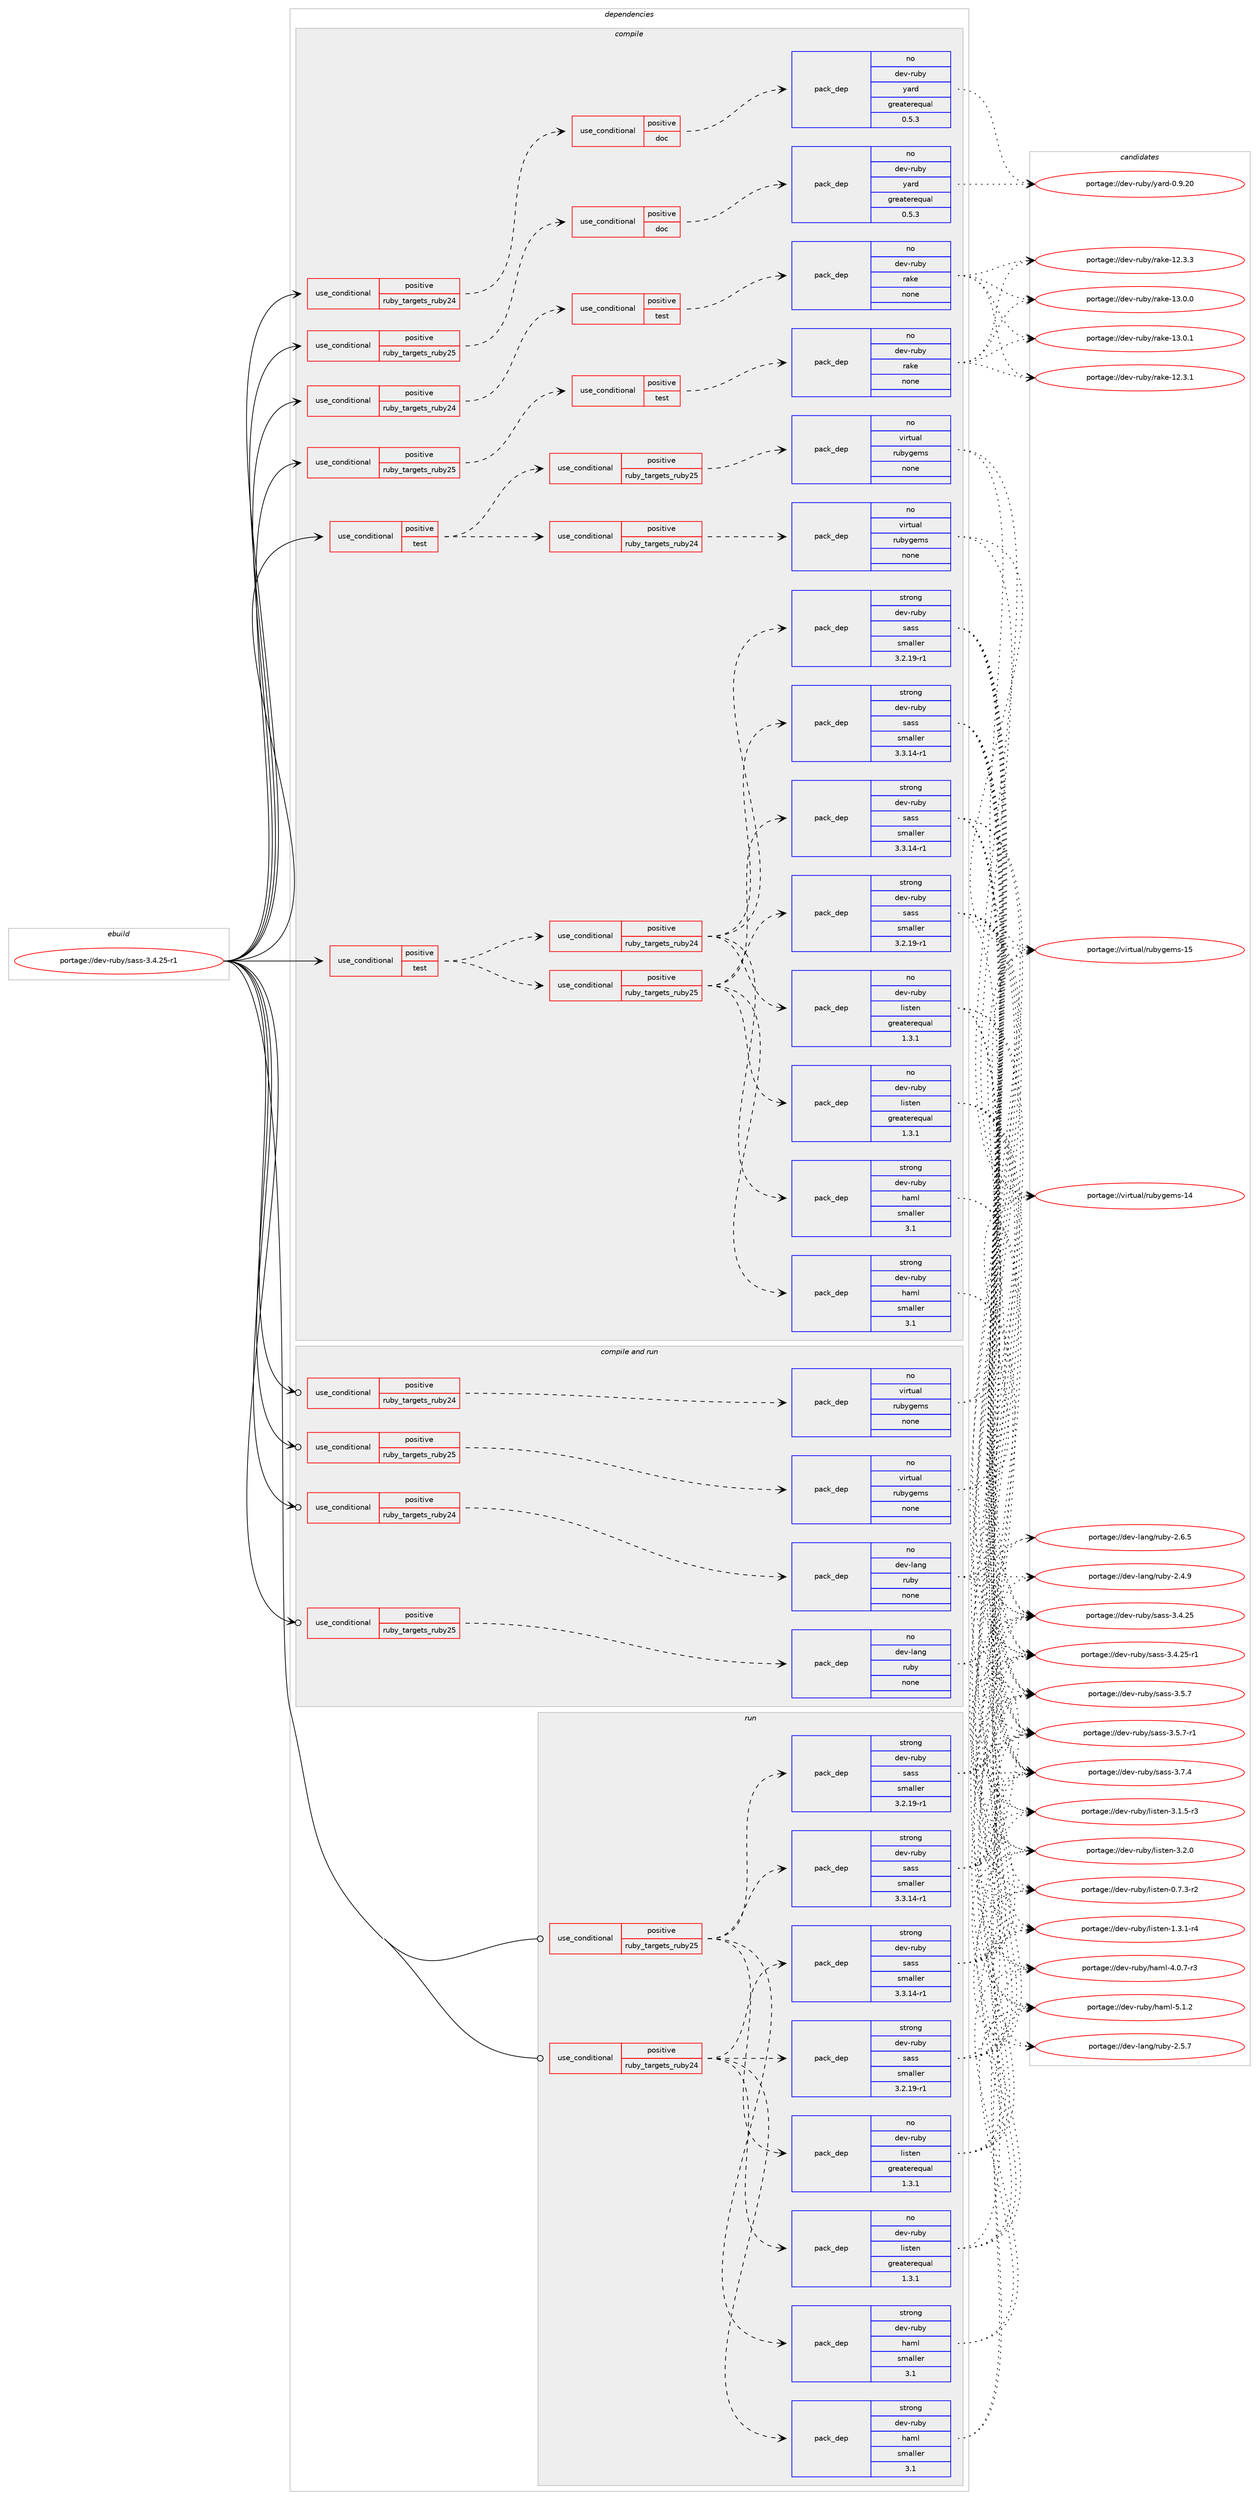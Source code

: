 digraph prolog {

# *************
# Graph options
# *************

newrank=true;
concentrate=true;
compound=true;
graph [rankdir=LR,fontname=Helvetica,fontsize=10,ranksep=1.5];#, ranksep=2.5, nodesep=0.2];
edge  [arrowhead=vee];
node  [fontname=Helvetica,fontsize=10];

# **********
# The ebuild
# **********

subgraph cluster_leftcol {
color=gray;
rank=same;
label=<<i>ebuild</i>>;
id [label="portage://dev-ruby/sass-3.4.25-r1", color=red, width=4, href="../dev-ruby/sass-3.4.25-r1.svg"];
}

# ****************
# The dependencies
# ****************

subgraph cluster_midcol {
color=gray;
label=<<i>dependencies</i>>;
subgraph cluster_compile {
fillcolor="#eeeeee";
style=filled;
label=<<i>compile</i>>;
subgraph cond65658 {
dependency248316 [label=<<TABLE BORDER="0" CELLBORDER="1" CELLSPACING="0" CELLPADDING="4"><TR><TD ROWSPAN="3" CELLPADDING="10">use_conditional</TD></TR><TR><TD>positive</TD></TR><TR><TD>ruby_targets_ruby24</TD></TR></TABLE>>, shape=none, color=red];
subgraph cond65659 {
dependency248317 [label=<<TABLE BORDER="0" CELLBORDER="1" CELLSPACING="0" CELLPADDING="4"><TR><TD ROWSPAN="3" CELLPADDING="10">use_conditional</TD></TR><TR><TD>positive</TD></TR><TR><TD>doc</TD></TR></TABLE>>, shape=none, color=red];
subgraph pack179103 {
dependency248318 [label=<<TABLE BORDER="0" CELLBORDER="1" CELLSPACING="0" CELLPADDING="4" WIDTH="220"><TR><TD ROWSPAN="6" CELLPADDING="30">pack_dep</TD></TR><TR><TD WIDTH="110">no</TD></TR><TR><TD>dev-ruby</TD></TR><TR><TD>yard</TD></TR><TR><TD>greaterequal</TD></TR><TR><TD>0.5.3</TD></TR></TABLE>>, shape=none, color=blue];
}
dependency248317:e -> dependency248318:w [weight=20,style="dashed",arrowhead="vee"];
}
dependency248316:e -> dependency248317:w [weight=20,style="dashed",arrowhead="vee"];
}
id:e -> dependency248316:w [weight=20,style="solid",arrowhead="vee"];
subgraph cond65660 {
dependency248319 [label=<<TABLE BORDER="0" CELLBORDER="1" CELLSPACING="0" CELLPADDING="4"><TR><TD ROWSPAN="3" CELLPADDING="10">use_conditional</TD></TR><TR><TD>positive</TD></TR><TR><TD>ruby_targets_ruby24</TD></TR></TABLE>>, shape=none, color=red];
subgraph cond65661 {
dependency248320 [label=<<TABLE BORDER="0" CELLBORDER="1" CELLSPACING="0" CELLPADDING="4"><TR><TD ROWSPAN="3" CELLPADDING="10">use_conditional</TD></TR><TR><TD>positive</TD></TR><TR><TD>test</TD></TR></TABLE>>, shape=none, color=red];
subgraph pack179104 {
dependency248321 [label=<<TABLE BORDER="0" CELLBORDER="1" CELLSPACING="0" CELLPADDING="4" WIDTH="220"><TR><TD ROWSPAN="6" CELLPADDING="30">pack_dep</TD></TR><TR><TD WIDTH="110">no</TD></TR><TR><TD>dev-ruby</TD></TR><TR><TD>rake</TD></TR><TR><TD>none</TD></TR><TR><TD></TD></TR></TABLE>>, shape=none, color=blue];
}
dependency248320:e -> dependency248321:w [weight=20,style="dashed",arrowhead="vee"];
}
dependency248319:e -> dependency248320:w [weight=20,style="dashed",arrowhead="vee"];
}
id:e -> dependency248319:w [weight=20,style="solid",arrowhead="vee"];
subgraph cond65662 {
dependency248322 [label=<<TABLE BORDER="0" CELLBORDER="1" CELLSPACING="0" CELLPADDING="4"><TR><TD ROWSPAN="3" CELLPADDING="10">use_conditional</TD></TR><TR><TD>positive</TD></TR><TR><TD>ruby_targets_ruby25</TD></TR></TABLE>>, shape=none, color=red];
subgraph cond65663 {
dependency248323 [label=<<TABLE BORDER="0" CELLBORDER="1" CELLSPACING="0" CELLPADDING="4"><TR><TD ROWSPAN="3" CELLPADDING="10">use_conditional</TD></TR><TR><TD>positive</TD></TR><TR><TD>doc</TD></TR></TABLE>>, shape=none, color=red];
subgraph pack179105 {
dependency248324 [label=<<TABLE BORDER="0" CELLBORDER="1" CELLSPACING="0" CELLPADDING="4" WIDTH="220"><TR><TD ROWSPAN="6" CELLPADDING="30">pack_dep</TD></TR><TR><TD WIDTH="110">no</TD></TR><TR><TD>dev-ruby</TD></TR><TR><TD>yard</TD></TR><TR><TD>greaterequal</TD></TR><TR><TD>0.5.3</TD></TR></TABLE>>, shape=none, color=blue];
}
dependency248323:e -> dependency248324:w [weight=20,style="dashed",arrowhead="vee"];
}
dependency248322:e -> dependency248323:w [weight=20,style="dashed",arrowhead="vee"];
}
id:e -> dependency248322:w [weight=20,style="solid",arrowhead="vee"];
subgraph cond65664 {
dependency248325 [label=<<TABLE BORDER="0" CELLBORDER="1" CELLSPACING="0" CELLPADDING="4"><TR><TD ROWSPAN="3" CELLPADDING="10">use_conditional</TD></TR><TR><TD>positive</TD></TR><TR><TD>ruby_targets_ruby25</TD></TR></TABLE>>, shape=none, color=red];
subgraph cond65665 {
dependency248326 [label=<<TABLE BORDER="0" CELLBORDER="1" CELLSPACING="0" CELLPADDING="4"><TR><TD ROWSPAN="3" CELLPADDING="10">use_conditional</TD></TR><TR><TD>positive</TD></TR><TR><TD>test</TD></TR></TABLE>>, shape=none, color=red];
subgraph pack179106 {
dependency248327 [label=<<TABLE BORDER="0" CELLBORDER="1" CELLSPACING="0" CELLPADDING="4" WIDTH="220"><TR><TD ROWSPAN="6" CELLPADDING="30">pack_dep</TD></TR><TR><TD WIDTH="110">no</TD></TR><TR><TD>dev-ruby</TD></TR><TR><TD>rake</TD></TR><TR><TD>none</TD></TR><TR><TD></TD></TR></TABLE>>, shape=none, color=blue];
}
dependency248326:e -> dependency248327:w [weight=20,style="dashed",arrowhead="vee"];
}
dependency248325:e -> dependency248326:w [weight=20,style="dashed",arrowhead="vee"];
}
id:e -> dependency248325:w [weight=20,style="solid",arrowhead="vee"];
subgraph cond65666 {
dependency248328 [label=<<TABLE BORDER="0" CELLBORDER="1" CELLSPACING="0" CELLPADDING="4"><TR><TD ROWSPAN="3" CELLPADDING="10">use_conditional</TD></TR><TR><TD>positive</TD></TR><TR><TD>test</TD></TR></TABLE>>, shape=none, color=red];
subgraph cond65667 {
dependency248329 [label=<<TABLE BORDER="0" CELLBORDER="1" CELLSPACING="0" CELLPADDING="4"><TR><TD ROWSPAN="3" CELLPADDING="10">use_conditional</TD></TR><TR><TD>positive</TD></TR><TR><TD>ruby_targets_ruby24</TD></TR></TABLE>>, shape=none, color=red];
subgraph pack179107 {
dependency248330 [label=<<TABLE BORDER="0" CELLBORDER="1" CELLSPACING="0" CELLPADDING="4" WIDTH="220"><TR><TD ROWSPAN="6" CELLPADDING="30">pack_dep</TD></TR><TR><TD WIDTH="110">no</TD></TR><TR><TD>dev-ruby</TD></TR><TR><TD>listen</TD></TR><TR><TD>greaterequal</TD></TR><TR><TD>1.3.1</TD></TR></TABLE>>, shape=none, color=blue];
}
dependency248329:e -> dependency248330:w [weight=20,style="dashed",arrowhead="vee"];
subgraph pack179108 {
dependency248331 [label=<<TABLE BORDER="0" CELLBORDER="1" CELLSPACING="0" CELLPADDING="4" WIDTH="220"><TR><TD ROWSPAN="6" CELLPADDING="30">pack_dep</TD></TR><TR><TD WIDTH="110">strong</TD></TR><TR><TD>dev-ruby</TD></TR><TR><TD>haml</TD></TR><TR><TD>smaller</TD></TR><TR><TD>3.1</TD></TR></TABLE>>, shape=none, color=blue];
}
dependency248329:e -> dependency248331:w [weight=20,style="dashed",arrowhead="vee"];
subgraph pack179109 {
dependency248332 [label=<<TABLE BORDER="0" CELLBORDER="1" CELLSPACING="0" CELLPADDING="4" WIDTH="220"><TR><TD ROWSPAN="6" CELLPADDING="30">pack_dep</TD></TR><TR><TD WIDTH="110">strong</TD></TR><TR><TD>dev-ruby</TD></TR><TR><TD>sass</TD></TR><TR><TD>smaller</TD></TR><TR><TD>3.2.19-r1</TD></TR></TABLE>>, shape=none, color=blue];
}
dependency248329:e -> dependency248332:w [weight=20,style="dashed",arrowhead="vee"];
subgraph pack179110 {
dependency248333 [label=<<TABLE BORDER="0" CELLBORDER="1" CELLSPACING="0" CELLPADDING="4" WIDTH="220"><TR><TD ROWSPAN="6" CELLPADDING="30">pack_dep</TD></TR><TR><TD WIDTH="110">strong</TD></TR><TR><TD>dev-ruby</TD></TR><TR><TD>sass</TD></TR><TR><TD>smaller</TD></TR><TR><TD>3.3.14-r1</TD></TR></TABLE>>, shape=none, color=blue];
}
dependency248329:e -> dependency248333:w [weight=20,style="dashed",arrowhead="vee"];
}
dependency248328:e -> dependency248329:w [weight=20,style="dashed",arrowhead="vee"];
subgraph cond65668 {
dependency248334 [label=<<TABLE BORDER="0" CELLBORDER="1" CELLSPACING="0" CELLPADDING="4"><TR><TD ROWSPAN="3" CELLPADDING="10">use_conditional</TD></TR><TR><TD>positive</TD></TR><TR><TD>ruby_targets_ruby25</TD></TR></TABLE>>, shape=none, color=red];
subgraph pack179111 {
dependency248335 [label=<<TABLE BORDER="0" CELLBORDER="1" CELLSPACING="0" CELLPADDING="4" WIDTH="220"><TR><TD ROWSPAN="6" CELLPADDING="30">pack_dep</TD></TR><TR><TD WIDTH="110">no</TD></TR><TR><TD>dev-ruby</TD></TR><TR><TD>listen</TD></TR><TR><TD>greaterequal</TD></TR><TR><TD>1.3.1</TD></TR></TABLE>>, shape=none, color=blue];
}
dependency248334:e -> dependency248335:w [weight=20,style="dashed",arrowhead="vee"];
subgraph pack179112 {
dependency248336 [label=<<TABLE BORDER="0" CELLBORDER="1" CELLSPACING="0" CELLPADDING="4" WIDTH="220"><TR><TD ROWSPAN="6" CELLPADDING="30">pack_dep</TD></TR><TR><TD WIDTH="110">strong</TD></TR><TR><TD>dev-ruby</TD></TR><TR><TD>haml</TD></TR><TR><TD>smaller</TD></TR><TR><TD>3.1</TD></TR></TABLE>>, shape=none, color=blue];
}
dependency248334:e -> dependency248336:w [weight=20,style="dashed",arrowhead="vee"];
subgraph pack179113 {
dependency248337 [label=<<TABLE BORDER="0" CELLBORDER="1" CELLSPACING="0" CELLPADDING="4" WIDTH="220"><TR><TD ROWSPAN="6" CELLPADDING="30">pack_dep</TD></TR><TR><TD WIDTH="110">strong</TD></TR><TR><TD>dev-ruby</TD></TR><TR><TD>sass</TD></TR><TR><TD>smaller</TD></TR><TR><TD>3.2.19-r1</TD></TR></TABLE>>, shape=none, color=blue];
}
dependency248334:e -> dependency248337:w [weight=20,style="dashed",arrowhead="vee"];
subgraph pack179114 {
dependency248338 [label=<<TABLE BORDER="0" CELLBORDER="1" CELLSPACING="0" CELLPADDING="4" WIDTH="220"><TR><TD ROWSPAN="6" CELLPADDING="30">pack_dep</TD></TR><TR><TD WIDTH="110">strong</TD></TR><TR><TD>dev-ruby</TD></TR><TR><TD>sass</TD></TR><TR><TD>smaller</TD></TR><TR><TD>3.3.14-r1</TD></TR></TABLE>>, shape=none, color=blue];
}
dependency248334:e -> dependency248338:w [weight=20,style="dashed",arrowhead="vee"];
}
dependency248328:e -> dependency248334:w [weight=20,style="dashed",arrowhead="vee"];
}
id:e -> dependency248328:w [weight=20,style="solid",arrowhead="vee"];
subgraph cond65669 {
dependency248339 [label=<<TABLE BORDER="0" CELLBORDER="1" CELLSPACING="0" CELLPADDING="4"><TR><TD ROWSPAN="3" CELLPADDING="10">use_conditional</TD></TR><TR><TD>positive</TD></TR><TR><TD>test</TD></TR></TABLE>>, shape=none, color=red];
subgraph cond65670 {
dependency248340 [label=<<TABLE BORDER="0" CELLBORDER="1" CELLSPACING="0" CELLPADDING="4"><TR><TD ROWSPAN="3" CELLPADDING="10">use_conditional</TD></TR><TR><TD>positive</TD></TR><TR><TD>ruby_targets_ruby24</TD></TR></TABLE>>, shape=none, color=red];
subgraph pack179115 {
dependency248341 [label=<<TABLE BORDER="0" CELLBORDER="1" CELLSPACING="0" CELLPADDING="4" WIDTH="220"><TR><TD ROWSPAN="6" CELLPADDING="30">pack_dep</TD></TR><TR><TD WIDTH="110">no</TD></TR><TR><TD>virtual</TD></TR><TR><TD>rubygems</TD></TR><TR><TD>none</TD></TR><TR><TD></TD></TR></TABLE>>, shape=none, color=blue];
}
dependency248340:e -> dependency248341:w [weight=20,style="dashed",arrowhead="vee"];
}
dependency248339:e -> dependency248340:w [weight=20,style="dashed",arrowhead="vee"];
subgraph cond65671 {
dependency248342 [label=<<TABLE BORDER="0" CELLBORDER="1" CELLSPACING="0" CELLPADDING="4"><TR><TD ROWSPAN="3" CELLPADDING="10">use_conditional</TD></TR><TR><TD>positive</TD></TR><TR><TD>ruby_targets_ruby25</TD></TR></TABLE>>, shape=none, color=red];
subgraph pack179116 {
dependency248343 [label=<<TABLE BORDER="0" CELLBORDER="1" CELLSPACING="0" CELLPADDING="4" WIDTH="220"><TR><TD ROWSPAN="6" CELLPADDING="30">pack_dep</TD></TR><TR><TD WIDTH="110">no</TD></TR><TR><TD>virtual</TD></TR><TR><TD>rubygems</TD></TR><TR><TD>none</TD></TR><TR><TD></TD></TR></TABLE>>, shape=none, color=blue];
}
dependency248342:e -> dependency248343:w [weight=20,style="dashed",arrowhead="vee"];
}
dependency248339:e -> dependency248342:w [weight=20,style="dashed",arrowhead="vee"];
}
id:e -> dependency248339:w [weight=20,style="solid",arrowhead="vee"];
}
subgraph cluster_compileandrun {
fillcolor="#eeeeee";
style=filled;
label=<<i>compile and run</i>>;
subgraph cond65672 {
dependency248344 [label=<<TABLE BORDER="0" CELLBORDER="1" CELLSPACING="0" CELLPADDING="4"><TR><TD ROWSPAN="3" CELLPADDING="10">use_conditional</TD></TR><TR><TD>positive</TD></TR><TR><TD>ruby_targets_ruby24</TD></TR></TABLE>>, shape=none, color=red];
subgraph pack179117 {
dependency248345 [label=<<TABLE BORDER="0" CELLBORDER="1" CELLSPACING="0" CELLPADDING="4" WIDTH="220"><TR><TD ROWSPAN="6" CELLPADDING="30">pack_dep</TD></TR><TR><TD WIDTH="110">no</TD></TR><TR><TD>dev-lang</TD></TR><TR><TD>ruby</TD></TR><TR><TD>none</TD></TR><TR><TD></TD></TR></TABLE>>, shape=none, color=blue];
}
dependency248344:e -> dependency248345:w [weight=20,style="dashed",arrowhead="vee"];
}
id:e -> dependency248344:w [weight=20,style="solid",arrowhead="odotvee"];
subgraph cond65673 {
dependency248346 [label=<<TABLE BORDER="0" CELLBORDER="1" CELLSPACING="0" CELLPADDING="4"><TR><TD ROWSPAN="3" CELLPADDING="10">use_conditional</TD></TR><TR><TD>positive</TD></TR><TR><TD>ruby_targets_ruby24</TD></TR></TABLE>>, shape=none, color=red];
subgraph pack179118 {
dependency248347 [label=<<TABLE BORDER="0" CELLBORDER="1" CELLSPACING="0" CELLPADDING="4" WIDTH="220"><TR><TD ROWSPAN="6" CELLPADDING="30">pack_dep</TD></TR><TR><TD WIDTH="110">no</TD></TR><TR><TD>virtual</TD></TR><TR><TD>rubygems</TD></TR><TR><TD>none</TD></TR><TR><TD></TD></TR></TABLE>>, shape=none, color=blue];
}
dependency248346:e -> dependency248347:w [weight=20,style="dashed",arrowhead="vee"];
}
id:e -> dependency248346:w [weight=20,style="solid",arrowhead="odotvee"];
subgraph cond65674 {
dependency248348 [label=<<TABLE BORDER="0" CELLBORDER="1" CELLSPACING="0" CELLPADDING="4"><TR><TD ROWSPAN="3" CELLPADDING="10">use_conditional</TD></TR><TR><TD>positive</TD></TR><TR><TD>ruby_targets_ruby25</TD></TR></TABLE>>, shape=none, color=red];
subgraph pack179119 {
dependency248349 [label=<<TABLE BORDER="0" CELLBORDER="1" CELLSPACING="0" CELLPADDING="4" WIDTH="220"><TR><TD ROWSPAN="6" CELLPADDING="30">pack_dep</TD></TR><TR><TD WIDTH="110">no</TD></TR><TR><TD>dev-lang</TD></TR><TR><TD>ruby</TD></TR><TR><TD>none</TD></TR><TR><TD></TD></TR></TABLE>>, shape=none, color=blue];
}
dependency248348:e -> dependency248349:w [weight=20,style="dashed",arrowhead="vee"];
}
id:e -> dependency248348:w [weight=20,style="solid",arrowhead="odotvee"];
subgraph cond65675 {
dependency248350 [label=<<TABLE BORDER="0" CELLBORDER="1" CELLSPACING="0" CELLPADDING="4"><TR><TD ROWSPAN="3" CELLPADDING="10">use_conditional</TD></TR><TR><TD>positive</TD></TR><TR><TD>ruby_targets_ruby25</TD></TR></TABLE>>, shape=none, color=red];
subgraph pack179120 {
dependency248351 [label=<<TABLE BORDER="0" CELLBORDER="1" CELLSPACING="0" CELLPADDING="4" WIDTH="220"><TR><TD ROWSPAN="6" CELLPADDING="30">pack_dep</TD></TR><TR><TD WIDTH="110">no</TD></TR><TR><TD>virtual</TD></TR><TR><TD>rubygems</TD></TR><TR><TD>none</TD></TR><TR><TD></TD></TR></TABLE>>, shape=none, color=blue];
}
dependency248350:e -> dependency248351:w [weight=20,style="dashed",arrowhead="vee"];
}
id:e -> dependency248350:w [weight=20,style="solid",arrowhead="odotvee"];
}
subgraph cluster_run {
fillcolor="#eeeeee";
style=filled;
label=<<i>run</i>>;
subgraph cond65676 {
dependency248352 [label=<<TABLE BORDER="0" CELLBORDER="1" CELLSPACING="0" CELLPADDING="4"><TR><TD ROWSPAN="3" CELLPADDING="10">use_conditional</TD></TR><TR><TD>positive</TD></TR><TR><TD>ruby_targets_ruby24</TD></TR></TABLE>>, shape=none, color=red];
subgraph pack179121 {
dependency248353 [label=<<TABLE BORDER="0" CELLBORDER="1" CELLSPACING="0" CELLPADDING="4" WIDTH="220"><TR><TD ROWSPAN="6" CELLPADDING="30">pack_dep</TD></TR><TR><TD WIDTH="110">no</TD></TR><TR><TD>dev-ruby</TD></TR><TR><TD>listen</TD></TR><TR><TD>greaterequal</TD></TR><TR><TD>1.3.1</TD></TR></TABLE>>, shape=none, color=blue];
}
dependency248352:e -> dependency248353:w [weight=20,style="dashed",arrowhead="vee"];
subgraph pack179122 {
dependency248354 [label=<<TABLE BORDER="0" CELLBORDER="1" CELLSPACING="0" CELLPADDING="4" WIDTH="220"><TR><TD ROWSPAN="6" CELLPADDING="30">pack_dep</TD></TR><TR><TD WIDTH="110">strong</TD></TR><TR><TD>dev-ruby</TD></TR><TR><TD>haml</TD></TR><TR><TD>smaller</TD></TR><TR><TD>3.1</TD></TR></TABLE>>, shape=none, color=blue];
}
dependency248352:e -> dependency248354:w [weight=20,style="dashed",arrowhead="vee"];
subgraph pack179123 {
dependency248355 [label=<<TABLE BORDER="0" CELLBORDER="1" CELLSPACING="0" CELLPADDING="4" WIDTH="220"><TR><TD ROWSPAN="6" CELLPADDING="30">pack_dep</TD></TR><TR><TD WIDTH="110">strong</TD></TR><TR><TD>dev-ruby</TD></TR><TR><TD>sass</TD></TR><TR><TD>smaller</TD></TR><TR><TD>3.2.19-r1</TD></TR></TABLE>>, shape=none, color=blue];
}
dependency248352:e -> dependency248355:w [weight=20,style="dashed",arrowhead="vee"];
subgraph pack179124 {
dependency248356 [label=<<TABLE BORDER="0" CELLBORDER="1" CELLSPACING="0" CELLPADDING="4" WIDTH="220"><TR><TD ROWSPAN="6" CELLPADDING="30">pack_dep</TD></TR><TR><TD WIDTH="110">strong</TD></TR><TR><TD>dev-ruby</TD></TR><TR><TD>sass</TD></TR><TR><TD>smaller</TD></TR><TR><TD>3.3.14-r1</TD></TR></TABLE>>, shape=none, color=blue];
}
dependency248352:e -> dependency248356:w [weight=20,style="dashed",arrowhead="vee"];
}
id:e -> dependency248352:w [weight=20,style="solid",arrowhead="odot"];
subgraph cond65677 {
dependency248357 [label=<<TABLE BORDER="0" CELLBORDER="1" CELLSPACING="0" CELLPADDING="4"><TR><TD ROWSPAN="3" CELLPADDING="10">use_conditional</TD></TR><TR><TD>positive</TD></TR><TR><TD>ruby_targets_ruby25</TD></TR></TABLE>>, shape=none, color=red];
subgraph pack179125 {
dependency248358 [label=<<TABLE BORDER="0" CELLBORDER="1" CELLSPACING="0" CELLPADDING="4" WIDTH="220"><TR><TD ROWSPAN="6" CELLPADDING="30">pack_dep</TD></TR><TR><TD WIDTH="110">no</TD></TR><TR><TD>dev-ruby</TD></TR><TR><TD>listen</TD></TR><TR><TD>greaterequal</TD></TR><TR><TD>1.3.1</TD></TR></TABLE>>, shape=none, color=blue];
}
dependency248357:e -> dependency248358:w [weight=20,style="dashed",arrowhead="vee"];
subgraph pack179126 {
dependency248359 [label=<<TABLE BORDER="0" CELLBORDER="1" CELLSPACING="0" CELLPADDING="4" WIDTH="220"><TR><TD ROWSPAN="6" CELLPADDING="30">pack_dep</TD></TR><TR><TD WIDTH="110">strong</TD></TR><TR><TD>dev-ruby</TD></TR><TR><TD>haml</TD></TR><TR><TD>smaller</TD></TR><TR><TD>3.1</TD></TR></TABLE>>, shape=none, color=blue];
}
dependency248357:e -> dependency248359:w [weight=20,style="dashed",arrowhead="vee"];
subgraph pack179127 {
dependency248360 [label=<<TABLE BORDER="0" CELLBORDER="1" CELLSPACING="0" CELLPADDING="4" WIDTH="220"><TR><TD ROWSPAN="6" CELLPADDING="30">pack_dep</TD></TR><TR><TD WIDTH="110">strong</TD></TR><TR><TD>dev-ruby</TD></TR><TR><TD>sass</TD></TR><TR><TD>smaller</TD></TR><TR><TD>3.2.19-r1</TD></TR></TABLE>>, shape=none, color=blue];
}
dependency248357:e -> dependency248360:w [weight=20,style="dashed",arrowhead="vee"];
subgraph pack179128 {
dependency248361 [label=<<TABLE BORDER="0" CELLBORDER="1" CELLSPACING="0" CELLPADDING="4" WIDTH="220"><TR><TD ROWSPAN="6" CELLPADDING="30">pack_dep</TD></TR><TR><TD WIDTH="110">strong</TD></TR><TR><TD>dev-ruby</TD></TR><TR><TD>sass</TD></TR><TR><TD>smaller</TD></TR><TR><TD>3.3.14-r1</TD></TR></TABLE>>, shape=none, color=blue];
}
dependency248357:e -> dependency248361:w [weight=20,style="dashed",arrowhead="vee"];
}
id:e -> dependency248357:w [weight=20,style="solid",arrowhead="odot"];
}
}

# **************
# The candidates
# **************

subgraph cluster_choices {
rank=same;
color=gray;
label=<<i>candidates</i>>;

subgraph choice179103 {
color=black;
nodesep=1;
choiceportage1001011184511411798121471219711410045484657465048 [label="portage://dev-ruby/yard-0.9.20", color=red, width=4,href="../dev-ruby/yard-0.9.20.svg"];
dependency248318:e -> choiceportage1001011184511411798121471219711410045484657465048:w [style=dotted,weight="100"];
}
subgraph choice179104 {
color=black;
nodesep=1;
choiceportage1001011184511411798121471149710710145495046514649 [label="portage://dev-ruby/rake-12.3.1", color=red, width=4,href="../dev-ruby/rake-12.3.1.svg"];
choiceportage1001011184511411798121471149710710145495046514651 [label="portage://dev-ruby/rake-12.3.3", color=red, width=4,href="../dev-ruby/rake-12.3.3.svg"];
choiceportage1001011184511411798121471149710710145495146484648 [label="portage://dev-ruby/rake-13.0.0", color=red, width=4,href="../dev-ruby/rake-13.0.0.svg"];
choiceportage1001011184511411798121471149710710145495146484649 [label="portage://dev-ruby/rake-13.0.1", color=red, width=4,href="../dev-ruby/rake-13.0.1.svg"];
dependency248321:e -> choiceportage1001011184511411798121471149710710145495046514649:w [style=dotted,weight="100"];
dependency248321:e -> choiceportage1001011184511411798121471149710710145495046514651:w [style=dotted,weight="100"];
dependency248321:e -> choiceportage1001011184511411798121471149710710145495146484648:w [style=dotted,weight="100"];
dependency248321:e -> choiceportage1001011184511411798121471149710710145495146484649:w [style=dotted,weight="100"];
}
subgraph choice179105 {
color=black;
nodesep=1;
choiceportage1001011184511411798121471219711410045484657465048 [label="portage://dev-ruby/yard-0.9.20", color=red, width=4,href="../dev-ruby/yard-0.9.20.svg"];
dependency248324:e -> choiceportage1001011184511411798121471219711410045484657465048:w [style=dotted,weight="100"];
}
subgraph choice179106 {
color=black;
nodesep=1;
choiceportage1001011184511411798121471149710710145495046514649 [label="portage://dev-ruby/rake-12.3.1", color=red, width=4,href="../dev-ruby/rake-12.3.1.svg"];
choiceportage1001011184511411798121471149710710145495046514651 [label="portage://dev-ruby/rake-12.3.3", color=red, width=4,href="../dev-ruby/rake-12.3.3.svg"];
choiceportage1001011184511411798121471149710710145495146484648 [label="portage://dev-ruby/rake-13.0.0", color=red, width=4,href="../dev-ruby/rake-13.0.0.svg"];
choiceportage1001011184511411798121471149710710145495146484649 [label="portage://dev-ruby/rake-13.0.1", color=red, width=4,href="../dev-ruby/rake-13.0.1.svg"];
dependency248327:e -> choiceportage1001011184511411798121471149710710145495046514649:w [style=dotted,weight="100"];
dependency248327:e -> choiceportage1001011184511411798121471149710710145495046514651:w [style=dotted,weight="100"];
dependency248327:e -> choiceportage1001011184511411798121471149710710145495146484648:w [style=dotted,weight="100"];
dependency248327:e -> choiceportage1001011184511411798121471149710710145495146484649:w [style=dotted,weight="100"];
}
subgraph choice179107 {
color=black;
nodesep=1;
choiceportage1001011184511411798121471081051151161011104548465546514511450 [label="portage://dev-ruby/listen-0.7.3-r2", color=red, width=4,href="../dev-ruby/listen-0.7.3-r2.svg"];
choiceportage1001011184511411798121471081051151161011104549465146494511452 [label="portage://dev-ruby/listen-1.3.1-r4", color=red, width=4,href="../dev-ruby/listen-1.3.1-r4.svg"];
choiceportage1001011184511411798121471081051151161011104551464946534511451 [label="portage://dev-ruby/listen-3.1.5-r3", color=red, width=4,href="../dev-ruby/listen-3.1.5-r3.svg"];
choiceportage100101118451141179812147108105115116101110455146504648 [label="portage://dev-ruby/listen-3.2.0", color=red, width=4,href="../dev-ruby/listen-3.2.0.svg"];
dependency248330:e -> choiceportage1001011184511411798121471081051151161011104548465546514511450:w [style=dotted,weight="100"];
dependency248330:e -> choiceportage1001011184511411798121471081051151161011104549465146494511452:w [style=dotted,weight="100"];
dependency248330:e -> choiceportage1001011184511411798121471081051151161011104551464946534511451:w [style=dotted,weight="100"];
dependency248330:e -> choiceportage100101118451141179812147108105115116101110455146504648:w [style=dotted,weight="100"];
}
subgraph choice179108 {
color=black;
nodesep=1;
choiceportage100101118451141179812147104971091084552464846554511451 [label="portage://dev-ruby/haml-4.0.7-r3", color=red, width=4,href="../dev-ruby/haml-4.0.7-r3.svg"];
choiceportage10010111845114117981214710497109108455346494650 [label="portage://dev-ruby/haml-5.1.2", color=red, width=4,href="../dev-ruby/haml-5.1.2.svg"];
dependency248331:e -> choiceportage100101118451141179812147104971091084552464846554511451:w [style=dotted,weight="100"];
dependency248331:e -> choiceportage10010111845114117981214710497109108455346494650:w [style=dotted,weight="100"];
}
subgraph choice179109 {
color=black;
nodesep=1;
choiceportage1001011184511411798121471159711511545514652465053 [label="portage://dev-ruby/sass-3.4.25", color=red, width=4,href="../dev-ruby/sass-3.4.25.svg"];
choiceportage10010111845114117981214711597115115455146524650534511449 [label="portage://dev-ruby/sass-3.4.25-r1", color=red, width=4,href="../dev-ruby/sass-3.4.25-r1.svg"];
choiceportage10010111845114117981214711597115115455146534655 [label="portage://dev-ruby/sass-3.5.7", color=red, width=4,href="../dev-ruby/sass-3.5.7.svg"];
choiceportage100101118451141179812147115971151154551465346554511449 [label="portage://dev-ruby/sass-3.5.7-r1", color=red, width=4,href="../dev-ruby/sass-3.5.7-r1.svg"];
choiceportage10010111845114117981214711597115115455146554652 [label="portage://dev-ruby/sass-3.7.4", color=red, width=4,href="../dev-ruby/sass-3.7.4.svg"];
dependency248332:e -> choiceportage1001011184511411798121471159711511545514652465053:w [style=dotted,weight="100"];
dependency248332:e -> choiceportage10010111845114117981214711597115115455146524650534511449:w [style=dotted,weight="100"];
dependency248332:e -> choiceportage10010111845114117981214711597115115455146534655:w [style=dotted,weight="100"];
dependency248332:e -> choiceportage100101118451141179812147115971151154551465346554511449:w [style=dotted,weight="100"];
dependency248332:e -> choiceportage10010111845114117981214711597115115455146554652:w [style=dotted,weight="100"];
}
subgraph choice179110 {
color=black;
nodesep=1;
choiceportage1001011184511411798121471159711511545514652465053 [label="portage://dev-ruby/sass-3.4.25", color=red, width=4,href="../dev-ruby/sass-3.4.25.svg"];
choiceportage10010111845114117981214711597115115455146524650534511449 [label="portage://dev-ruby/sass-3.4.25-r1", color=red, width=4,href="../dev-ruby/sass-3.4.25-r1.svg"];
choiceportage10010111845114117981214711597115115455146534655 [label="portage://dev-ruby/sass-3.5.7", color=red, width=4,href="../dev-ruby/sass-3.5.7.svg"];
choiceportage100101118451141179812147115971151154551465346554511449 [label="portage://dev-ruby/sass-3.5.7-r1", color=red, width=4,href="../dev-ruby/sass-3.5.7-r1.svg"];
choiceportage10010111845114117981214711597115115455146554652 [label="portage://dev-ruby/sass-3.7.4", color=red, width=4,href="../dev-ruby/sass-3.7.4.svg"];
dependency248333:e -> choiceportage1001011184511411798121471159711511545514652465053:w [style=dotted,weight="100"];
dependency248333:e -> choiceportage10010111845114117981214711597115115455146524650534511449:w [style=dotted,weight="100"];
dependency248333:e -> choiceportage10010111845114117981214711597115115455146534655:w [style=dotted,weight="100"];
dependency248333:e -> choiceportage100101118451141179812147115971151154551465346554511449:w [style=dotted,weight="100"];
dependency248333:e -> choiceportage10010111845114117981214711597115115455146554652:w [style=dotted,weight="100"];
}
subgraph choice179111 {
color=black;
nodesep=1;
choiceportage1001011184511411798121471081051151161011104548465546514511450 [label="portage://dev-ruby/listen-0.7.3-r2", color=red, width=4,href="../dev-ruby/listen-0.7.3-r2.svg"];
choiceportage1001011184511411798121471081051151161011104549465146494511452 [label="portage://dev-ruby/listen-1.3.1-r4", color=red, width=4,href="../dev-ruby/listen-1.3.1-r4.svg"];
choiceportage1001011184511411798121471081051151161011104551464946534511451 [label="portage://dev-ruby/listen-3.1.5-r3", color=red, width=4,href="../dev-ruby/listen-3.1.5-r3.svg"];
choiceportage100101118451141179812147108105115116101110455146504648 [label="portage://dev-ruby/listen-3.2.0", color=red, width=4,href="../dev-ruby/listen-3.2.0.svg"];
dependency248335:e -> choiceportage1001011184511411798121471081051151161011104548465546514511450:w [style=dotted,weight="100"];
dependency248335:e -> choiceportage1001011184511411798121471081051151161011104549465146494511452:w [style=dotted,weight="100"];
dependency248335:e -> choiceportage1001011184511411798121471081051151161011104551464946534511451:w [style=dotted,weight="100"];
dependency248335:e -> choiceportage100101118451141179812147108105115116101110455146504648:w [style=dotted,weight="100"];
}
subgraph choice179112 {
color=black;
nodesep=1;
choiceportage100101118451141179812147104971091084552464846554511451 [label="portage://dev-ruby/haml-4.0.7-r3", color=red, width=4,href="../dev-ruby/haml-4.0.7-r3.svg"];
choiceportage10010111845114117981214710497109108455346494650 [label="portage://dev-ruby/haml-5.1.2", color=red, width=4,href="../dev-ruby/haml-5.1.2.svg"];
dependency248336:e -> choiceportage100101118451141179812147104971091084552464846554511451:w [style=dotted,weight="100"];
dependency248336:e -> choiceportage10010111845114117981214710497109108455346494650:w [style=dotted,weight="100"];
}
subgraph choice179113 {
color=black;
nodesep=1;
choiceportage1001011184511411798121471159711511545514652465053 [label="portage://dev-ruby/sass-3.4.25", color=red, width=4,href="../dev-ruby/sass-3.4.25.svg"];
choiceportage10010111845114117981214711597115115455146524650534511449 [label="portage://dev-ruby/sass-3.4.25-r1", color=red, width=4,href="../dev-ruby/sass-3.4.25-r1.svg"];
choiceportage10010111845114117981214711597115115455146534655 [label="portage://dev-ruby/sass-3.5.7", color=red, width=4,href="../dev-ruby/sass-3.5.7.svg"];
choiceportage100101118451141179812147115971151154551465346554511449 [label="portage://dev-ruby/sass-3.5.7-r1", color=red, width=4,href="../dev-ruby/sass-3.5.7-r1.svg"];
choiceportage10010111845114117981214711597115115455146554652 [label="portage://dev-ruby/sass-3.7.4", color=red, width=4,href="../dev-ruby/sass-3.7.4.svg"];
dependency248337:e -> choiceportage1001011184511411798121471159711511545514652465053:w [style=dotted,weight="100"];
dependency248337:e -> choiceportage10010111845114117981214711597115115455146524650534511449:w [style=dotted,weight="100"];
dependency248337:e -> choiceportage10010111845114117981214711597115115455146534655:w [style=dotted,weight="100"];
dependency248337:e -> choiceportage100101118451141179812147115971151154551465346554511449:w [style=dotted,weight="100"];
dependency248337:e -> choiceportage10010111845114117981214711597115115455146554652:w [style=dotted,weight="100"];
}
subgraph choice179114 {
color=black;
nodesep=1;
choiceportage1001011184511411798121471159711511545514652465053 [label="portage://dev-ruby/sass-3.4.25", color=red, width=4,href="../dev-ruby/sass-3.4.25.svg"];
choiceportage10010111845114117981214711597115115455146524650534511449 [label="portage://dev-ruby/sass-3.4.25-r1", color=red, width=4,href="../dev-ruby/sass-3.4.25-r1.svg"];
choiceportage10010111845114117981214711597115115455146534655 [label="portage://dev-ruby/sass-3.5.7", color=red, width=4,href="../dev-ruby/sass-3.5.7.svg"];
choiceportage100101118451141179812147115971151154551465346554511449 [label="portage://dev-ruby/sass-3.5.7-r1", color=red, width=4,href="../dev-ruby/sass-3.5.7-r1.svg"];
choiceportage10010111845114117981214711597115115455146554652 [label="portage://dev-ruby/sass-3.7.4", color=red, width=4,href="../dev-ruby/sass-3.7.4.svg"];
dependency248338:e -> choiceportage1001011184511411798121471159711511545514652465053:w [style=dotted,weight="100"];
dependency248338:e -> choiceportage10010111845114117981214711597115115455146524650534511449:w [style=dotted,weight="100"];
dependency248338:e -> choiceportage10010111845114117981214711597115115455146534655:w [style=dotted,weight="100"];
dependency248338:e -> choiceportage100101118451141179812147115971151154551465346554511449:w [style=dotted,weight="100"];
dependency248338:e -> choiceportage10010111845114117981214711597115115455146554652:w [style=dotted,weight="100"];
}
subgraph choice179115 {
color=black;
nodesep=1;
choiceportage118105114116117971084711411798121103101109115454952 [label="portage://virtual/rubygems-14", color=red, width=4,href="../virtual/rubygems-14.svg"];
choiceportage118105114116117971084711411798121103101109115454953 [label="portage://virtual/rubygems-15", color=red, width=4,href="../virtual/rubygems-15.svg"];
dependency248341:e -> choiceportage118105114116117971084711411798121103101109115454952:w [style=dotted,weight="100"];
dependency248341:e -> choiceportage118105114116117971084711411798121103101109115454953:w [style=dotted,weight="100"];
}
subgraph choice179116 {
color=black;
nodesep=1;
choiceportage118105114116117971084711411798121103101109115454952 [label="portage://virtual/rubygems-14", color=red, width=4,href="../virtual/rubygems-14.svg"];
choiceportage118105114116117971084711411798121103101109115454953 [label="portage://virtual/rubygems-15", color=red, width=4,href="../virtual/rubygems-15.svg"];
dependency248343:e -> choiceportage118105114116117971084711411798121103101109115454952:w [style=dotted,weight="100"];
dependency248343:e -> choiceportage118105114116117971084711411798121103101109115454953:w [style=dotted,weight="100"];
}
subgraph choice179117 {
color=black;
nodesep=1;
choiceportage10010111845108971101034711411798121455046524657 [label="portage://dev-lang/ruby-2.4.9", color=red, width=4,href="../dev-lang/ruby-2.4.9.svg"];
choiceportage10010111845108971101034711411798121455046534655 [label="portage://dev-lang/ruby-2.5.7", color=red, width=4,href="../dev-lang/ruby-2.5.7.svg"];
choiceportage10010111845108971101034711411798121455046544653 [label="portage://dev-lang/ruby-2.6.5", color=red, width=4,href="../dev-lang/ruby-2.6.5.svg"];
dependency248345:e -> choiceportage10010111845108971101034711411798121455046524657:w [style=dotted,weight="100"];
dependency248345:e -> choiceportage10010111845108971101034711411798121455046534655:w [style=dotted,weight="100"];
dependency248345:e -> choiceportage10010111845108971101034711411798121455046544653:w [style=dotted,weight="100"];
}
subgraph choice179118 {
color=black;
nodesep=1;
choiceportage118105114116117971084711411798121103101109115454952 [label="portage://virtual/rubygems-14", color=red, width=4,href="../virtual/rubygems-14.svg"];
choiceportage118105114116117971084711411798121103101109115454953 [label="portage://virtual/rubygems-15", color=red, width=4,href="../virtual/rubygems-15.svg"];
dependency248347:e -> choiceportage118105114116117971084711411798121103101109115454952:w [style=dotted,weight="100"];
dependency248347:e -> choiceportage118105114116117971084711411798121103101109115454953:w [style=dotted,weight="100"];
}
subgraph choice179119 {
color=black;
nodesep=1;
choiceportage10010111845108971101034711411798121455046524657 [label="portage://dev-lang/ruby-2.4.9", color=red, width=4,href="../dev-lang/ruby-2.4.9.svg"];
choiceportage10010111845108971101034711411798121455046534655 [label="portage://dev-lang/ruby-2.5.7", color=red, width=4,href="../dev-lang/ruby-2.5.7.svg"];
choiceportage10010111845108971101034711411798121455046544653 [label="portage://dev-lang/ruby-2.6.5", color=red, width=4,href="../dev-lang/ruby-2.6.5.svg"];
dependency248349:e -> choiceportage10010111845108971101034711411798121455046524657:w [style=dotted,weight="100"];
dependency248349:e -> choiceportage10010111845108971101034711411798121455046534655:w [style=dotted,weight="100"];
dependency248349:e -> choiceportage10010111845108971101034711411798121455046544653:w [style=dotted,weight="100"];
}
subgraph choice179120 {
color=black;
nodesep=1;
choiceportage118105114116117971084711411798121103101109115454952 [label="portage://virtual/rubygems-14", color=red, width=4,href="../virtual/rubygems-14.svg"];
choiceportage118105114116117971084711411798121103101109115454953 [label="portage://virtual/rubygems-15", color=red, width=4,href="../virtual/rubygems-15.svg"];
dependency248351:e -> choiceportage118105114116117971084711411798121103101109115454952:w [style=dotted,weight="100"];
dependency248351:e -> choiceportage118105114116117971084711411798121103101109115454953:w [style=dotted,weight="100"];
}
subgraph choice179121 {
color=black;
nodesep=1;
choiceportage1001011184511411798121471081051151161011104548465546514511450 [label="portage://dev-ruby/listen-0.7.3-r2", color=red, width=4,href="../dev-ruby/listen-0.7.3-r2.svg"];
choiceportage1001011184511411798121471081051151161011104549465146494511452 [label="portage://dev-ruby/listen-1.3.1-r4", color=red, width=4,href="../dev-ruby/listen-1.3.1-r4.svg"];
choiceportage1001011184511411798121471081051151161011104551464946534511451 [label="portage://dev-ruby/listen-3.1.5-r3", color=red, width=4,href="../dev-ruby/listen-3.1.5-r3.svg"];
choiceportage100101118451141179812147108105115116101110455146504648 [label="portage://dev-ruby/listen-3.2.0", color=red, width=4,href="../dev-ruby/listen-3.2.0.svg"];
dependency248353:e -> choiceportage1001011184511411798121471081051151161011104548465546514511450:w [style=dotted,weight="100"];
dependency248353:e -> choiceportage1001011184511411798121471081051151161011104549465146494511452:w [style=dotted,weight="100"];
dependency248353:e -> choiceportage1001011184511411798121471081051151161011104551464946534511451:w [style=dotted,weight="100"];
dependency248353:e -> choiceportage100101118451141179812147108105115116101110455146504648:w [style=dotted,weight="100"];
}
subgraph choice179122 {
color=black;
nodesep=1;
choiceportage100101118451141179812147104971091084552464846554511451 [label="portage://dev-ruby/haml-4.0.7-r3", color=red, width=4,href="../dev-ruby/haml-4.0.7-r3.svg"];
choiceportage10010111845114117981214710497109108455346494650 [label="portage://dev-ruby/haml-5.1.2", color=red, width=4,href="../dev-ruby/haml-5.1.2.svg"];
dependency248354:e -> choiceportage100101118451141179812147104971091084552464846554511451:w [style=dotted,weight="100"];
dependency248354:e -> choiceportage10010111845114117981214710497109108455346494650:w [style=dotted,weight="100"];
}
subgraph choice179123 {
color=black;
nodesep=1;
choiceportage1001011184511411798121471159711511545514652465053 [label="portage://dev-ruby/sass-3.4.25", color=red, width=4,href="../dev-ruby/sass-3.4.25.svg"];
choiceportage10010111845114117981214711597115115455146524650534511449 [label="portage://dev-ruby/sass-3.4.25-r1", color=red, width=4,href="../dev-ruby/sass-3.4.25-r1.svg"];
choiceportage10010111845114117981214711597115115455146534655 [label="portage://dev-ruby/sass-3.5.7", color=red, width=4,href="../dev-ruby/sass-3.5.7.svg"];
choiceportage100101118451141179812147115971151154551465346554511449 [label="portage://dev-ruby/sass-3.5.7-r1", color=red, width=4,href="../dev-ruby/sass-3.5.7-r1.svg"];
choiceportage10010111845114117981214711597115115455146554652 [label="portage://dev-ruby/sass-3.7.4", color=red, width=4,href="../dev-ruby/sass-3.7.4.svg"];
dependency248355:e -> choiceportage1001011184511411798121471159711511545514652465053:w [style=dotted,weight="100"];
dependency248355:e -> choiceportage10010111845114117981214711597115115455146524650534511449:w [style=dotted,weight="100"];
dependency248355:e -> choiceportage10010111845114117981214711597115115455146534655:w [style=dotted,weight="100"];
dependency248355:e -> choiceportage100101118451141179812147115971151154551465346554511449:w [style=dotted,weight="100"];
dependency248355:e -> choiceportage10010111845114117981214711597115115455146554652:w [style=dotted,weight="100"];
}
subgraph choice179124 {
color=black;
nodesep=1;
choiceportage1001011184511411798121471159711511545514652465053 [label="portage://dev-ruby/sass-3.4.25", color=red, width=4,href="../dev-ruby/sass-3.4.25.svg"];
choiceportage10010111845114117981214711597115115455146524650534511449 [label="portage://dev-ruby/sass-3.4.25-r1", color=red, width=4,href="../dev-ruby/sass-3.4.25-r1.svg"];
choiceportage10010111845114117981214711597115115455146534655 [label="portage://dev-ruby/sass-3.5.7", color=red, width=4,href="../dev-ruby/sass-3.5.7.svg"];
choiceportage100101118451141179812147115971151154551465346554511449 [label="portage://dev-ruby/sass-3.5.7-r1", color=red, width=4,href="../dev-ruby/sass-3.5.7-r1.svg"];
choiceportage10010111845114117981214711597115115455146554652 [label="portage://dev-ruby/sass-3.7.4", color=red, width=4,href="../dev-ruby/sass-3.7.4.svg"];
dependency248356:e -> choiceportage1001011184511411798121471159711511545514652465053:w [style=dotted,weight="100"];
dependency248356:e -> choiceportage10010111845114117981214711597115115455146524650534511449:w [style=dotted,weight="100"];
dependency248356:e -> choiceportage10010111845114117981214711597115115455146534655:w [style=dotted,weight="100"];
dependency248356:e -> choiceportage100101118451141179812147115971151154551465346554511449:w [style=dotted,weight="100"];
dependency248356:e -> choiceportage10010111845114117981214711597115115455146554652:w [style=dotted,weight="100"];
}
subgraph choice179125 {
color=black;
nodesep=1;
choiceportage1001011184511411798121471081051151161011104548465546514511450 [label="portage://dev-ruby/listen-0.7.3-r2", color=red, width=4,href="../dev-ruby/listen-0.7.3-r2.svg"];
choiceportage1001011184511411798121471081051151161011104549465146494511452 [label="portage://dev-ruby/listen-1.3.1-r4", color=red, width=4,href="../dev-ruby/listen-1.3.1-r4.svg"];
choiceportage1001011184511411798121471081051151161011104551464946534511451 [label="portage://dev-ruby/listen-3.1.5-r3", color=red, width=4,href="../dev-ruby/listen-3.1.5-r3.svg"];
choiceportage100101118451141179812147108105115116101110455146504648 [label="portage://dev-ruby/listen-3.2.0", color=red, width=4,href="../dev-ruby/listen-3.2.0.svg"];
dependency248358:e -> choiceportage1001011184511411798121471081051151161011104548465546514511450:w [style=dotted,weight="100"];
dependency248358:e -> choiceportage1001011184511411798121471081051151161011104549465146494511452:w [style=dotted,weight="100"];
dependency248358:e -> choiceportage1001011184511411798121471081051151161011104551464946534511451:w [style=dotted,weight="100"];
dependency248358:e -> choiceportage100101118451141179812147108105115116101110455146504648:w [style=dotted,weight="100"];
}
subgraph choice179126 {
color=black;
nodesep=1;
choiceportage100101118451141179812147104971091084552464846554511451 [label="portage://dev-ruby/haml-4.0.7-r3", color=red, width=4,href="../dev-ruby/haml-4.0.7-r3.svg"];
choiceportage10010111845114117981214710497109108455346494650 [label="portage://dev-ruby/haml-5.1.2", color=red, width=4,href="../dev-ruby/haml-5.1.2.svg"];
dependency248359:e -> choiceportage100101118451141179812147104971091084552464846554511451:w [style=dotted,weight="100"];
dependency248359:e -> choiceportage10010111845114117981214710497109108455346494650:w [style=dotted,weight="100"];
}
subgraph choice179127 {
color=black;
nodesep=1;
choiceportage1001011184511411798121471159711511545514652465053 [label="portage://dev-ruby/sass-3.4.25", color=red, width=4,href="../dev-ruby/sass-3.4.25.svg"];
choiceportage10010111845114117981214711597115115455146524650534511449 [label="portage://dev-ruby/sass-3.4.25-r1", color=red, width=4,href="../dev-ruby/sass-3.4.25-r1.svg"];
choiceportage10010111845114117981214711597115115455146534655 [label="portage://dev-ruby/sass-3.5.7", color=red, width=4,href="../dev-ruby/sass-3.5.7.svg"];
choiceportage100101118451141179812147115971151154551465346554511449 [label="portage://dev-ruby/sass-3.5.7-r1", color=red, width=4,href="../dev-ruby/sass-3.5.7-r1.svg"];
choiceportage10010111845114117981214711597115115455146554652 [label="portage://dev-ruby/sass-3.7.4", color=red, width=4,href="../dev-ruby/sass-3.7.4.svg"];
dependency248360:e -> choiceportage1001011184511411798121471159711511545514652465053:w [style=dotted,weight="100"];
dependency248360:e -> choiceportage10010111845114117981214711597115115455146524650534511449:w [style=dotted,weight="100"];
dependency248360:e -> choiceportage10010111845114117981214711597115115455146534655:w [style=dotted,weight="100"];
dependency248360:e -> choiceportage100101118451141179812147115971151154551465346554511449:w [style=dotted,weight="100"];
dependency248360:e -> choiceportage10010111845114117981214711597115115455146554652:w [style=dotted,weight="100"];
}
subgraph choice179128 {
color=black;
nodesep=1;
choiceportage1001011184511411798121471159711511545514652465053 [label="portage://dev-ruby/sass-3.4.25", color=red, width=4,href="../dev-ruby/sass-3.4.25.svg"];
choiceportage10010111845114117981214711597115115455146524650534511449 [label="portage://dev-ruby/sass-3.4.25-r1", color=red, width=4,href="../dev-ruby/sass-3.4.25-r1.svg"];
choiceportage10010111845114117981214711597115115455146534655 [label="portage://dev-ruby/sass-3.5.7", color=red, width=4,href="../dev-ruby/sass-3.5.7.svg"];
choiceportage100101118451141179812147115971151154551465346554511449 [label="portage://dev-ruby/sass-3.5.7-r1", color=red, width=4,href="../dev-ruby/sass-3.5.7-r1.svg"];
choiceportage10010111845114117981214711597115115455146554652 [label="portage://dev-ruby/sass-3.7.4", color=red, width=4,href="../dev-ruby/sass-3.7.4.svg"];
dependency248361:e -> choiceportage1001011184511411798121471159711511545514652465053:w [style=dotted,weight="100"];
dependency248361:e -> choiceportage10010111845114117981214711597115115455146524650534511449:w [style=dotted,weight="100"];
dependency248361:e -> choiceportage10010111845114117981214711597115115455146534655:w [style=dotted,weight="100"];
dependency248361:e -> choiceportage100101118451141179812147115971151154551465346554511449:w [style=dotted,weight="100"];
dependency248361:e -> choiceportage10010111845114117981214711597115115455146554652:w [style=dotted,weight="100"];
}
}

}
